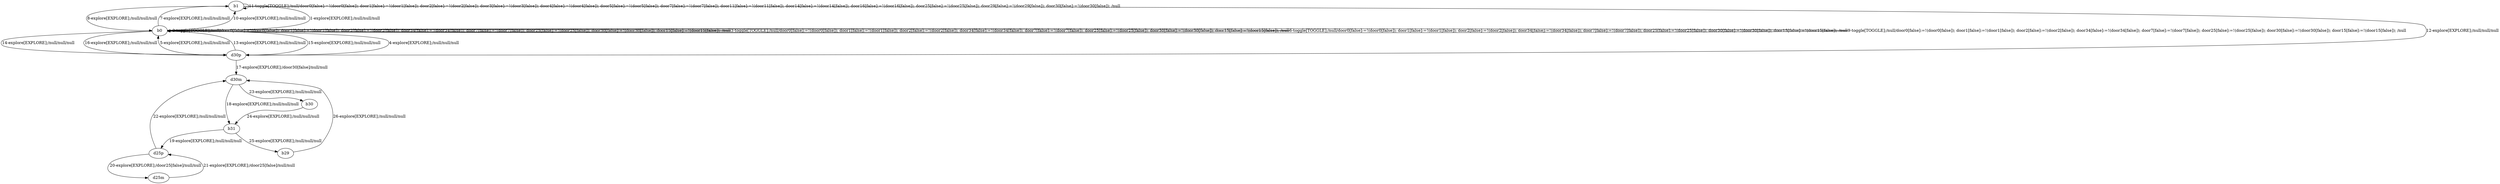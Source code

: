 # Total number of goals covered by this test: 1
# b29 --> d30m

digraph g {
"b1" -> "b0" [label = "1-explore[EXPLORE];/null/null/null"];
"b0" -> "b0" [label = "2-toggle[TOGGLE];/null/door0[false]:=!(door0[false]); door1[false]:=!(door1[false]); door2[false]:=!(door2[false]); door34[false]:=!(door34[false]); door7[false]:=!(door7[false]); door25[false]:=!(door25[false]); door30[false]:=!(door30[false]); door15[false]:=!(door15[false]); /null"];
"b0" -> "b0" [label = "3-toggle[TOGGLE];/null/door0[false]:=!(door0[false]); door1[false]:=!(door1[false]); door2[false]:=!(door2[false]); door34[false]:=!(door34[false]); door7[false]:=!(door7[false]); door25[false]:=!(door25[false]); door30[false]:=!(door30[false]); door15[false]:=!(door15[false]); /null"];
"b0" -> "d30p" [label = "4-explore[EXPLORE];/null/null/null"];
"d30p" -> "b0" [label = "5-explore[EXPLORE];/null/null/null"];
"b0" -> "b0" [label = "6-toggle[TOGGLE];/null/door0[false]:=!(door0[false]); door1[false]:=!(door1[false]); door2[false]:=!(door2[false]); door34[false]:=!(door34[false]); door7[false]:=!(door7[false]); door25[false]:=!(door25[false]); door30[false]:=!(door30[false]); door15[false]:=!(door15[false]); /null"];
"b0" -> "b1" [label = "7-explore[EXPLORE];/null/null/null"];
"b1" -> "b0" [label = "8-explore[EXPLORE];/null/null/null"];
"b0" -> "b0" [label = "9-toggle[TOGGLE];/null/door0[false]:=!(door0[false]); door1[false]:=!(door1[false]); door2[false]:=!(door2[false]); door34[false]:=!(door34[false]); door7[false]:=!(door7[false]); door25[false]:=!(door25[false]); door30[false]:=!(door30[false]); door15[false]:=!(door15[false]); /null"];
"b0" -> "b1" [label = "10-explore[EXPLORE];/null/null/null"];
"b1" -> "b1" [label = "11-toggle[TOGGLE];/null/door0[false]:=!(door0[false]); door1[false]:=!(door1[false]); door2[false]:=!(door2[false]); door3[false]:=!(door3[false]); door4[false]:=!(door4[false]); door5[false]:=!(door5[false]); door7[false]:=!(door7[false]); door11[false]:=!(door11[false]); door14[false]:=!(door14[false]); door16[false]:=!(door16[false]); door25[false]:=!(door25[false]); door29[false]:=!(door29[false]); door30[false]:=!(door30[false]); /null"];
"b1" -> "d30p" [label = "12-explore[EXPLORE];/null/null/null"];
"d30p" -> "b0" [label = "13-explore[EXPLORE];/null/null/null"];
"b0" -> "d30p" [label = "14-explore[EXPLORE];/null/null/null"];
"d30p" -> "b0" [label = "15-explore[EXPLORE];/null/null/null"];
"b0" -> "d30p" [label = "16-explore[EXPLORE];/null/null/null"];
"d30p" -> "d30m" [label = "17-explore[EXPLORE];/door30[false]/null/null"];
"d30m" -> "b31" [label = "18-explore[EXPLORE];/null/null/null"];
"b31" -> "d25p" [label = "19-explore[EXPLORE];/null/null/null"];
"d25p" -> "d25m" [label = "20-explore[EXPLORE];/door25[false]/null/null"];
"d25m" -> "d25p" [label = "21-explore[EXPLORE];/door25[false]/null/null"];
"d25p" -> "d30m" [label = "22-explore[EXPLORE];/null/null/null"];
"d30m" -> "b30" [label = "23-explore[EXPLORE];/null/null/null"];
"b30" -> "b31" [label = "24-explore[EXPLORE];/null/null/null"];
"b31" -> "b29" [label = "25-explore[EXPLORE];/null/null/null"];
"b29" -> "d30m" [label = "26-explore[EXPLORE];/null/null/null"];
}